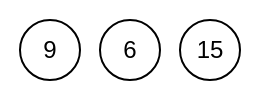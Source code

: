 <mxfile version="26.0.4">
  <diagram name="페이지-1" id="htuvZY44Z7BHINUCiElT">
    <mxGraphModel dx="676" dy="1012" grid="1" gridSize="10" guides="1" tooltips="1" connect="1" arrows="1" fold="1" page="1" pageScale="1" pageWidth="1169" pageHeight="1654" math="0" shadow="0">
      <root>
        <mxCell id="0" />
        <mxCell id="1" parent="0" />
        <mxCell id="CGdYvpK3iGgo6hszwvGY-5" value="" style="rounded=0;whiteSpace=wrap;html=1;strokeColor=none;" vertex="1" parent="1">
          <mxGeometry x="80" y="160" width="130" height="50" as="geometry" />
        </mxCell>
        <mxCell id="CGdYvpK3iGgo6hszwvGY-1" value="9" style="ellipse;whiteSpace=wrap;html=1;aspect=fixed;" vertex="1" parent="1">
          <mxGeometry x="90" y="170" width="30" height="30" as="geometry" />
        </mxCell>
        <mxCell id="CGdYvpK3iGgo6hszwvGY-2" value="6" style="ellipse;whiteSpace=wrap;html=1;aspect=fixed;" vertex="1" parent="1">
          <mxGeometry x="130" y="170" width="30" height="30" as="geometry" />
        </mxCell>
        <mxCell id="CGdYvpK3iGgo6hszwvGY-3" value="15" style="ellipse;whiteSpace=wrap;html=1;aspect=fixed;" vertex="1" parent="1">
          <mxGeometry x="170" y="170" width="30" height="30" as="geometry" />
        </mxCell>
      </root>
    </mxGraphModel>
  </diagram>
</mxfile>
